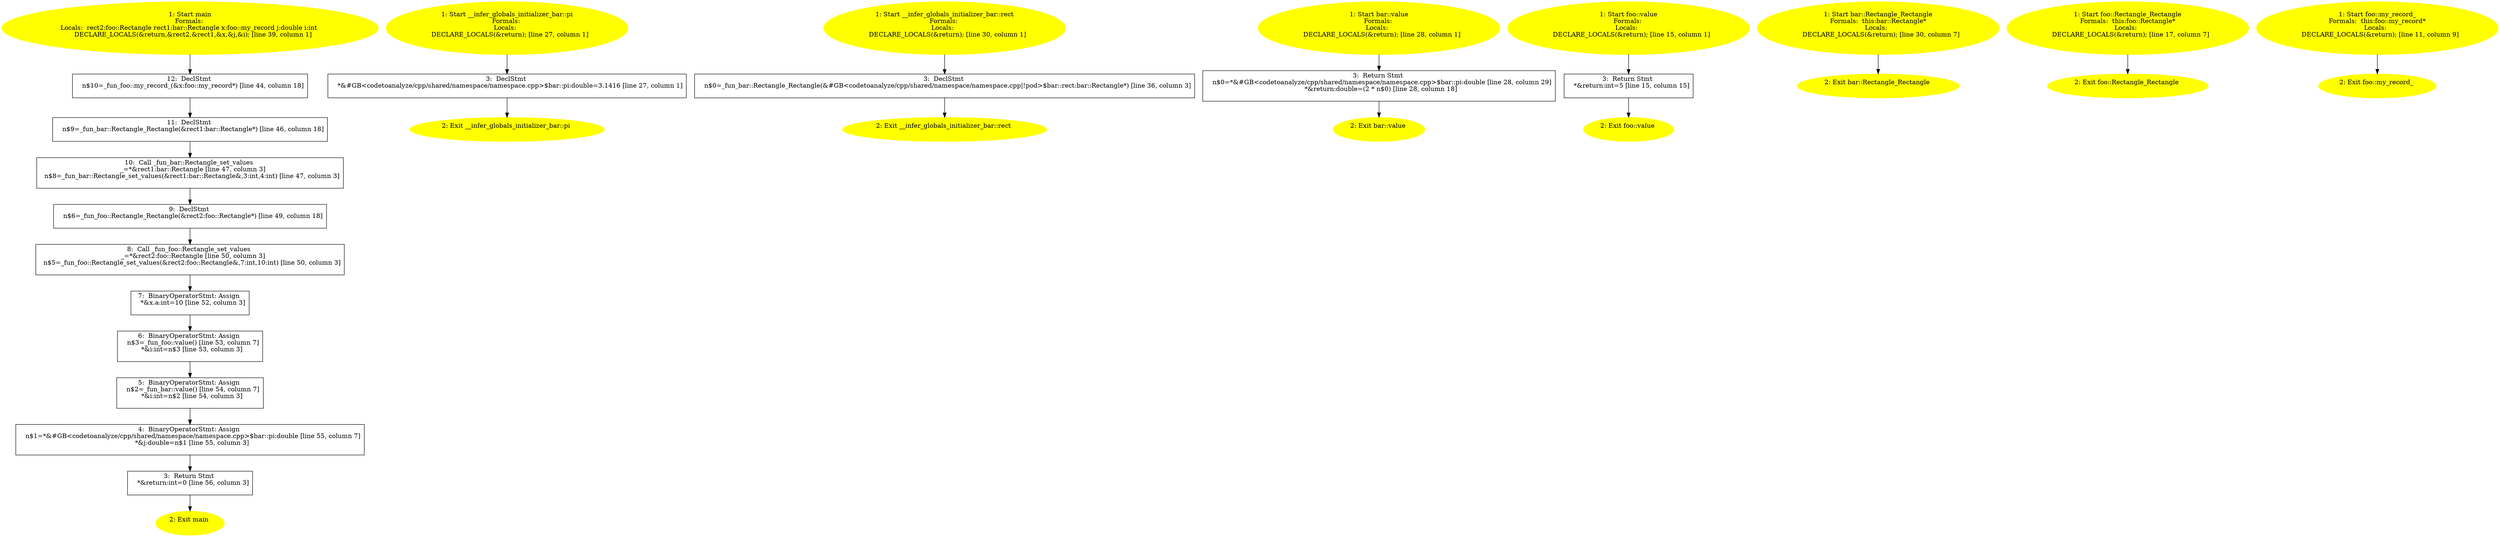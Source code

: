/* @generated */
digraph cfg {
"main.fad58de7366495db4650cfefac2fcd61_1" [label="1: Start main\nFormals: \nLocals:  rect2:foo::Rectangle rect1:bar::Rectangle x:foo::my_record j:double i:int \n   DECLARE_LOCALS(&return,&rect2,&rect1,&x,&j,&i); [line 39, column 1]\n " color=yellow style=filled]
	

	 "main.fad58de7366495db4650cfefac2fcd61_1" -> "main.fad58de7366495db4650cfefac2fcd61_12" ;
"main.fad58de7366495db4650cfefac2fcd61_2" [label="2: Exit main \n  " color=yellow style=filled]
	

"main.fad58de7366495db4650cfefac2fcd61_3" [label="3:  Return Stmt \n   *&return:int=0 [line 56, column 3]\n " shape="box"]
	

	 "main.fad58de7366495db4650cfefac2fcd61_3" -> "main.fad58de7366495db4650cfefac2fcd61_2" ;
"main.fad58de7366495db4650cfefac2fcd61_4" [label="4:  BinaryOperatorStmt: Assign \n   n$1=*&#GB<codetoanalyze/cpp/shared/namespace/namespace.cpp>$bar::pi:double [line 55, column 7]\n  *&j:double=n$1 [line 55, column 3]\n " shape="box"]
	

	 "main.fad58de7366495db4650cfefac2fcd61_4" -> "main.fad58de7366495db4650cfefac2fcd61_3" ;
"main.fad58de7366495db4650cfefac2fcd61_5" [label="5:  BinaryOperatorStmt: Assign \n   n$2=_fun_bar::value() [line 54, column 7]\n  *&i:int=n$2 [line 54, column 3]\n " shape="box"]
	

	 "main.fad58de7366495db4650cfefac2fcd61_5" -> "main.fad58de7366495db4650cfefac2fcd61_4" ;
"main.fad58de7366495db4650cfefac2fcd61_6" [label="6:  BinaryOperatorStmt: Assign \n   n$3=_fun_foo::value() [line 53, column 7]\n  *&i:int=n$3 [line 53, column 3]\n " shape="box"]
	

	 "main.fad58de7366495db4650cfefac2fcd61_6" -> "main.fad58de7366495db4650cfefac2fcd61_5" ;
"main.fad58de7366495db4650cfefac2fcd61_7" [label="7:  BinaryOperatorStmt: Assign \n   *&x.a:int=10 [line 52, column 3]\n " shape="box"]
	

	 "main.fad58de7366495db4650cfefac2fcd61_7" -> "main.fad58de7366495db4650cfefac2fcd61_6" ;
"main.fad58de7366495db4650cfefac2fcd61_8" [label="8:  Call _fun_foo::Rectangle_set_values \n   _=*&rect2:foo::Rectangle [line 50, column 3]\n  n$5=_fun_foo::Rectangle_set_values(&rect2:foo::Rectangle&,7:int,10:int) [line 50, column 3]\n " shape="box"]
	

	 "main.fad58de7366495db4650cfefac2fcd61_8" -> "main.fad58de7366495db4650cfefac2fcd61_7" ;
"main.fad58de7366495db4650cfefac2fcd61_9" [label="9:  DeclStmt \n   n$6=_fun_foo::Rectangle_Rectangle(&rect2:foo::Rectangle*) [line 49, column 18]\n " shape="box"]
	

	 "main.fad58de7366495db4650cfefac2fcd61_9" -> "main.fad58de7366495db4650cfefac2fcd61_8" ;
"main.fad58de7366495db4650cfefac2fcd61_10" [label="10:  Call _fun_bar::Rectangle_set_values \n   _=*&rect1:bar::Rectangle [line 47, column 3]\n  n$8=_fun_bar::Rectangle_set_values(&rect1:bar::Rectangle&,3:int,4:int) [line 47, column 3]\n " shape="box"]
	

	 "main.fad58de7366495db4650cfefac2fcd61_10" -> "main.fad58de7366495db4650cfefac2fcd61_9" ;
"main.fad58de7366495db4650cfefac2fcd61_11" [label="11:  DeclStmt \n   n$9=_fun_bar::Rectangle_Rectangle(&rect1:bar::Rectangle*) [line 46, column 18]\n " shape="box"]
	

	 "main.fad58de7366495db4650cfefac2fcd61_11" -> "main.fad58de7366495db4650cfefac2fcd61_10" ;
"main.fad58de7366495db4650cfefac2fcd61_12" [label="12:  DeclStmt \n   n$10=_fun_foo::my_record_(&x:foo::my_record*) [line 44, column 18]\n " shape="box"]
	

	 "main.fad58de7366495db4650cfefac2fcd61_12" -> "main.fad58de7366495db4650cfefac2fcd61_11" ;
"pi#__infer_globals_initializer_bar.1155d696836634e07d40a8f71831e209_1" [label="1: Start __infer_globals_initializer_bar::pi\nFormals: \nLocals:  \n   DECLARE_LOCALS(&return); [line 27, column 1]\n " color=yellow style=filled]
	

	 "pi#__infer_globals_initializer_bar.1155d696836634e07d40a8f71831e209_1" -> "pi#__infer_globals_initializer_bar.1155d696836634e07d40a8f71831e209_3" ;
"pi#__infer_globals_initializer_bar.1155d696836634e07d40a8f71831e209_2" [label="2: Exit __infer_globals_initializer_bar::pi \n  " color=yellow style=filled]
	

"pi#__infer_globals_initializer_bar.1155d696836634e07d40a8f71831e209_3" [label="3:  DeclStmt \n   *&#GB<codetoanalyze/cpp/shared/namespace/namespace.cpp>$bar::pi:double=3.1416 [line 27, column 1]\n " shape="box"]
	

	 "pi#__infer_globals_initializer_bar.1155d696836634e07d40a8f71831e209_3" -> "pi#__infer_globals_initializer_bar.1155d696836634e07d40a8f71831e209_2" ;
"rect#__infer_globals_initializer_bar.4a1fbff7dd04d46c33088cc2bed92914_1" [label="1: Start __infer_globals_initializer_bar::rect\nFormals: \nLocals:  \n   DECLARE_LOCALS(&return); [line 30, column 1]\n " color=yellow style=filled]
	

	 "rect#__infer_globals_initializer_bar.4a1fbff7dd04d46c33088cc2bed92914_1" -> "rect#__infer_globals_initializer_bar.4a1fbff7dd04d46c33088cc2bed92914_3" ;
"rect#__infer_globals_initializer_bar.4a1fbff7dd04d46c33088cc2bed92914_2" [label="2: Exit __infer_globals_initializer_bar::rect \n  " color=yellow style=filled]
	

"rect#__infer_globals_initializer_bar.4a1fbff7dd04d46c33088cc2bed92914_3" [label="3:  DeclStmt \n   n$0=_fun_bar::Rectangle_Rectangle(&#GB<codetoanalyze/cpp/shared/namespace/namespace.cpp|!pod>$bar::rect:bar::Rectangle*) [line 36, column 3]\n " shape="box"]
	

	 "rect#__infer_globals_initializer_bar.4a1fbff7dd04d46c33088cc2bed92914_3" -> "rect#__infer_globals_initializer_bar.4a1fbff7dd04d46c33088cc2bed92914_2" ;
"value#bar#16302148298864778751.e55afab5e7523c08687d7e6558d5dad5_1" [label="1: Start bar::value\nFormals: \nLocals:  \n   DECLARE_LOCALS(&return); [line 28, column 1]\n " color=yellow style=filled]
	

	 "value#bar#16302148298864778751.e55afab5e7523c08687d7e6558d5dad5_1" -> "value#bar#16302148298864778751.e55afab5e7523c08687d7e6558d5dad5_3" ;
"value#bar#16302148298864778751.e55afab5e7523c08687d7e6558d5dad5_2" [label="2: Exit bar::value \n  " color=yellow style=filled]
	

"value#bar#16302148298864778751.e55afab5e7523c08687d7e6558d5dad5_3" [label="3:  Return Stmt \n   n$0=*&#GB<codetoanalyze/cpp/shared/namespace/namespace.cpp>$bar::pi:double [line 28, column 29]\n  *&return:double=(2 * n$0) [line 28, column 18]\n " shape="box"]
	

	 "value#bar#16302148298864778751.e55afab5e7523c08687d7e6558d5dad5_3" -> "value#bar#16302148298864778751.e55afab5e7523c08687d7e6558d5dad5_2" ;
"value#foo#118977410660901546.9623db3632a56e3cb17951602d147a29_1" [label="1: Start foo::value\nFormals: \nLocals:  \n   DECLARE_LOCALS(&return); [line 15, column 1]\n " color=yellow style=filled]
	

	 "value#foo#118977410660901546.9623db3632a56e3cb17951602d147a29_1" -> "value#foo#118977410660901546.9623db3632a56e3cb17951602d147a29_3" ;
"value#foo#118977410660901546.9623db3632a56e3cb17951602d147a29_2" [label="2: Exit foo::value \n  " color=yellow style=filled]
	

"value#foo#118977410660901546.9623db3632a56e3cb17951602d147a29_3" [label="3:  Return Stmt \n   *&return:int=5 [line 15, column 15]\n " shape="box"]
	

	 "value#foo#118977410660901546.9623db3632a56e3cb17951602d147a29_3" -> "value#foo#118977410660901546.9623db3632a56e3cb17951602d147a29_2" ;
"Rectangle#Rectangle#bar#{16076319501091404979}.cb85c0acc359c05c70c9c64fe7f882ea_1" [label="1: Start bar::Rectangle_Rectangle\nFormals:  this:bar::Rectangle*\nLocals:  \n   DECLARE_LOCALS(&return); [line 30, column 7]\n " color=yellow style=filled]
	

	 "Rectangle#Rectangle#bar#{16076319501091404979}.cb85c0acc359c05c70c9c64fe7f882ea_1" -> "Rectangle#Rectangle#bar#{16076319501091404979}.cb85c0acc359c05c70c9c64fe7f882ea_2" ;
"Rectangle#Rectangle#bar#{16076319501091404979}.cb85c0acc359c05c70c9c64fe7f882ea_2" [label="2: Exit bar::Rectangle_Rectangle \n  " color=yellow style=filled]
	

"Rectangle#Rectangle#foo#{8572033467385947510}.aa3c63f2774d4a30536ec4553aa11554_1" [label="1: Start foo::Rectangle_Rectangle\nFormals:  this:foo::Rectangle*\nLocals:  \n   DECLARE_LOCALS(&return); [line 17, column 7]\n " color=yellow style=filled]
	

	 "Rectangle#Rectangle#foo#{8572033467385947510}.aa3c63f2774d4a30536ec4553aa11554_1" -> "Rectangle#Rectangle#foo#{8572033467385947510}.aa3c63f2774d4a30536ec4553aa11554_2" ;
"Rectangle#Rectangle#foo#{8572033467385947510}.aa3c63f2774d4a30536ec4553aa11554_2" [label="2: Exit foo::Rectangle_Rectangle \n  " color=yellow style=filled]
	

"#my_record#foo#{787932800218645857}.139a63942c62b7df5ae81187e8434e41_1" [label="1: Start foo::my_record_\nFormals:  this:foo::my_record*\nLocals:  \n   DECLARE_LOCALS(&return); [line 11, column 9]\n " color=yellow style=filled]
	

	 "#my_record#foo#{787932800218645857}.139a63942c62b7df5ae81187e8434e41_1" -> "#my_record#foo#{787932800218645857}.139a63942c62b7df5ae81187e8434e41_2" ;
"#my_record#foo#{787932800218645857}.139a63942c62b7df5ae81187e8434e41_2" [label="2: Exit foo::my_record_ \n  " color=yellow style=filled]
	

}
